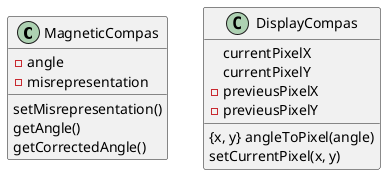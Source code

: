 @startuml

class MagneticCompas {
    -angle
    -misrepresentation
    setMisrepresentation()
    getAngle()
    getCorrectedAngle()
}

class DisplayCompas {
    currentPixelX
    currentPixelY
    -previeusPixelX
    -previeusPixelY

    {x, y} angleToPixel(angle)
    setCurrentPixel(x, y)
}



@enduml
